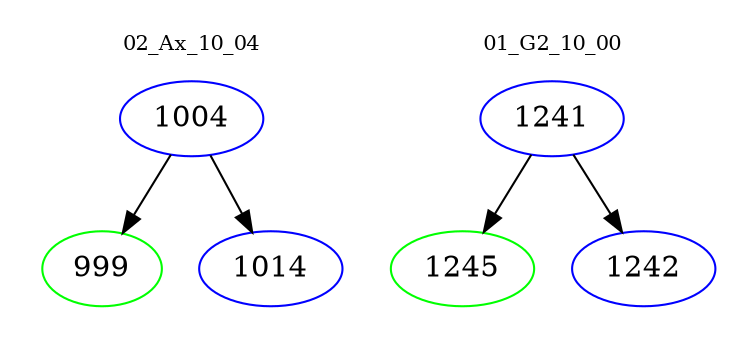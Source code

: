 digraph{
subgraph cluster_0 {
color = white
label = "02_Ax_10_04";
fontsize=10;
T0_1004 [label="1004", color="blue"]
T0_1004 -> T0_999 [color="black"]
T0_999 [label="999", color="green"]
T0_1004 -> T0_1014 [color="black"]
T0_1014 [label="1014", color="blue"]
}
subgraph cluster_1 {
color = white
label = "01_G2_10_00";
fontsize=10;
T1_1241 [label="1241", color="blue"]
T1_1241 -> T1_1245 [color="black"]
T1_1245 [label="1245", color="green"]
T1_1241 -> T1_1242 [color="black"]
T1_1242 [label="1242", color="blue"]
}
}
